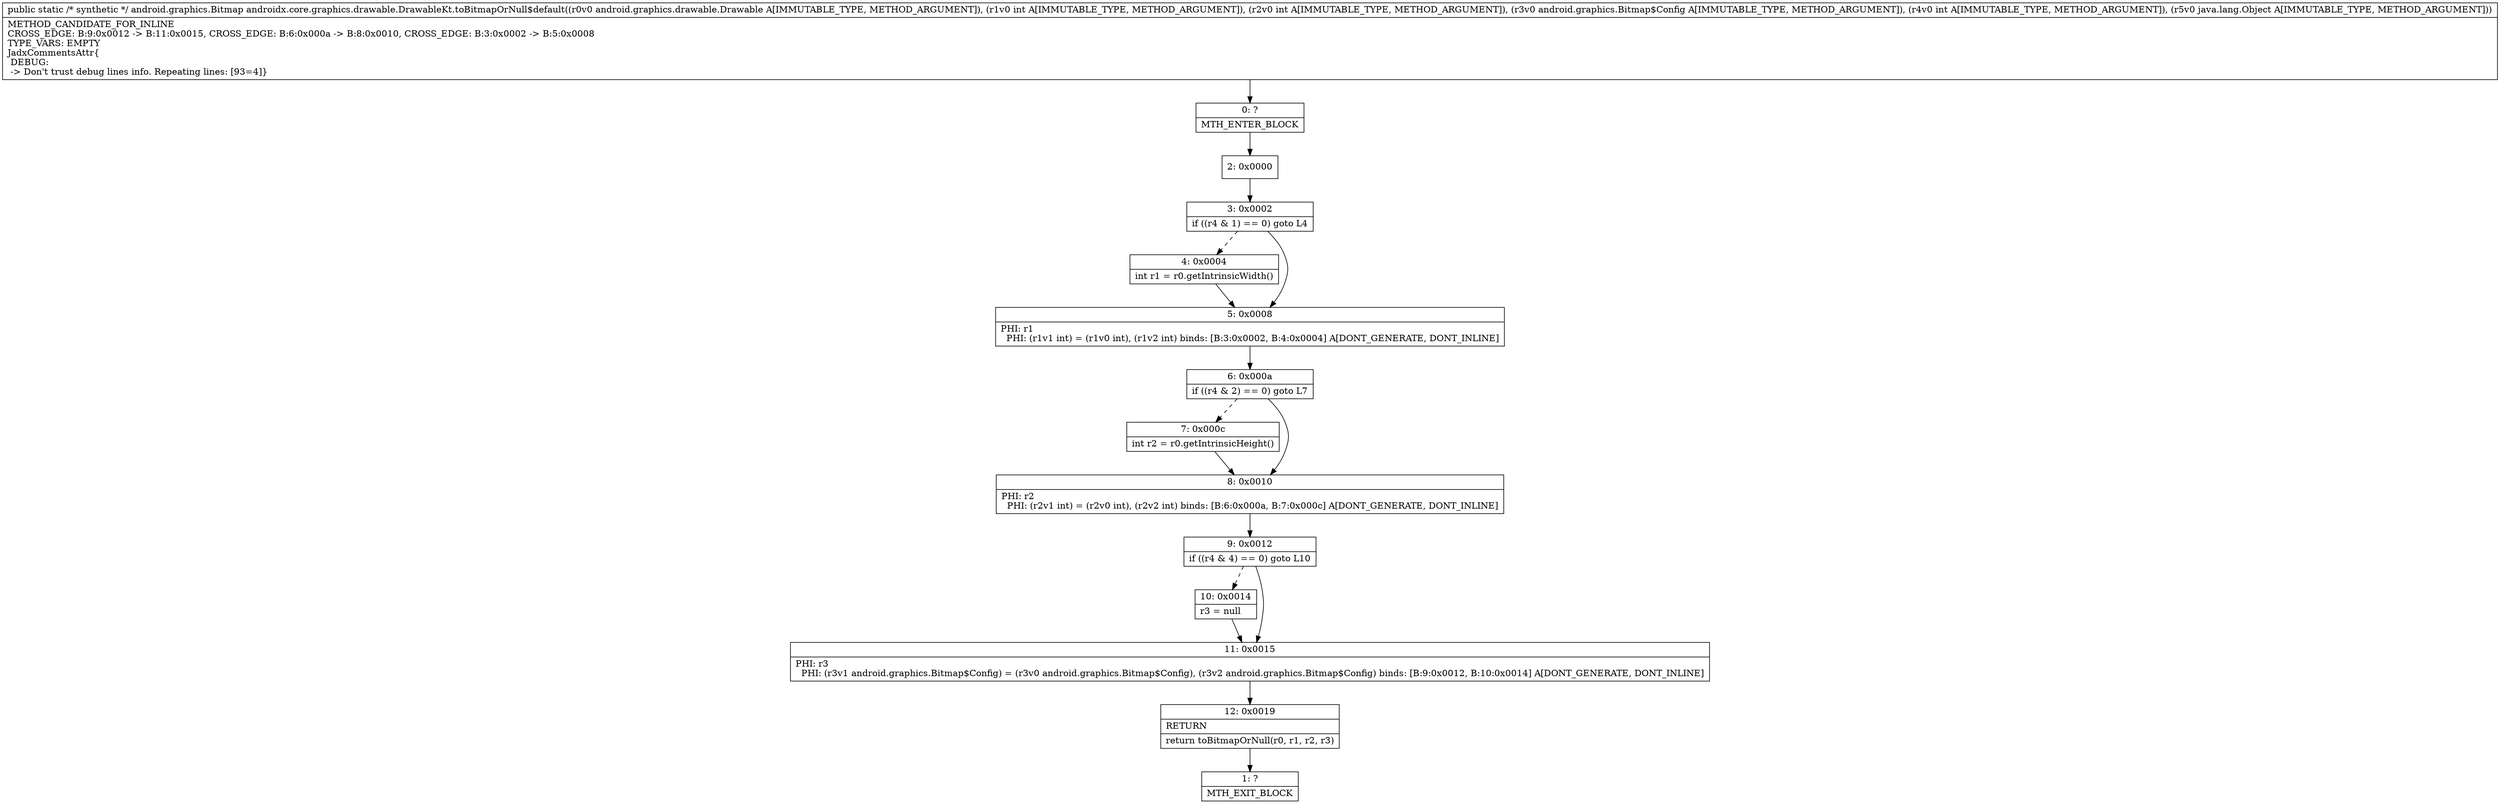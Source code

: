 digraph "CFG forandroidx.core.graphics.drawable.DrawableKt.toBitmapOrNull$default(Landroid\/graphics\/drawable\/Drawable;IILandroid\/graphics\/Bitmap$Config;ILjava\/lang\/Object;)Landroid\/graphics\/Bitmap;" {
Node_0 [shape=record,label="{0\:\ ?|MTH_ENTER_BLOCK\l}"];
Node_2 [shape=record,label="{2\:\ 0x0000}"];
Node_3 [shape=record,label="{3\:\ 0x0002|if ((r4 & 1) == 0) goto L4\l}"];
Node_4 [shape=record,label="{4\:\ 0x0004|int r1 = r0.getIntrinsicWidth()\l}"];
Node_5 [shape=record,label="{5\:\ 0x0008|PHI: r1 \l  PHI: (r1v1 int) = (r1v0 int), (r1v2 int) binds: [B:3:0x0002, B:4:0x0004] A[DONT_GENERATE, DONT_INLINE]\l}"];
Node_6 [shape=record,label="{6\:\ 0x000a|if ((r4 & 2) == 0) goto L7\l}"];
Node_7 [shape=record,label="{7\:\ 0x000c|int r2 = r0.getIntrinsicHeight()\l}"];
Node_8 [shape=record,label="{8\:\ 0x0010|PHI: r2 \l  PHI: (r2v1 int) = (r2v0 int), (r2v2 int) binds: [B:6:0x000a, B:7:0x000c] A[DONT_GENERATE, DONT_INLINE]\l}"];
Node_9 [shape=record,label="{9\:\ 0x0012|if ((r4 & 4) == 0) goto L10\l}"];
Node_10 [shape=record,label="{10\:\ 0x0014|r3 = null\l}"];
Node_11 [shape=record,label="{11\:\ 0x0015|PHI: r3 \l  PHI: (r3v1 android.graphics.Bitmap$Config) = (r3v0 android.graphics.Bitmap$Config), (r3v2 android.graphics.Bitmap$Config) binds: [B:9:0x0012, B:10:0x0014] A[DONT_GENERATE, DONT_INLINE]\l}"];
Node_12 [shape=record,label="{12\:\ 0x0019|RETURN\l|return toBitmapOrNull(r0, r1, r2, r3)\l}"];
Node_1 [shape=record,label="{1\:\ ?|MTH_EXIT_BLOCK\l}"];
MethodNode[shape=record,label="{public static \/* synthetic *\/ android.graphics.Bitmap androidx.core.graphics.drawable.DrawableKt.toBitmapOrNull$default((r0v0 android.graphics.drawable.Drawable A[IMMUTABLE_TYPE, METHOD_ARGUMENT]), (r1v0 int A[IMMUTABLE_TYPE, METHOD_ARGUMENT]), (r2v0 int A[IMMUTABLE_TYPE, METHOD_ARGUMENT]), (r3v0 android.graphics.Bitmap$Config A[IMMUTABLE_TYPE, METHOD_ARGUMENT]), (r4v0 int A[IMMUTABLE_TYPE, METHOD_ARGUMENT]), (r5v0 java.lang.Object A[IMMUTABLE_TYPE, METHOD_ARGUMENT]))  | METHOD_CANDIDATE_FOR_INLINE\lCROSS_EDGE: B:9:0x0012 \-\> B:11:0x0015, CROSS_EDGE: B:6:0x000a \-\> B:8:0x0010, CROSS_EDGE: B:3:0x0002 \-\> B:5:0x0008\lTYPE_VARS: EMPTY\lJadxCommentsAttr\{\l DEBUG: \l \-\> Don't trust debug lines info. Repeating lines: [93=4]\}\l}"];
MethodNode -> Node_0;Node_0 -> Node_2;
Node_2 -> Node_3;
Node_3 -> Node_4[style=dashed];
Node_3 -> Node_5;
Node_4 -> Node_5;
Node_5 -> Node_6;
Node_6 -> Node_7[style=dashed];
Node_6 -> Node_8;
Node_7 -> Node_8;
Node_8 -> Node_9;
Node_9 -> Node_10[style=dashed];
Node_9 -> Node_11;
Node_10 -> Node_11;
Node_11 -> Node_12;
Node_12 -> Node_1;
}

